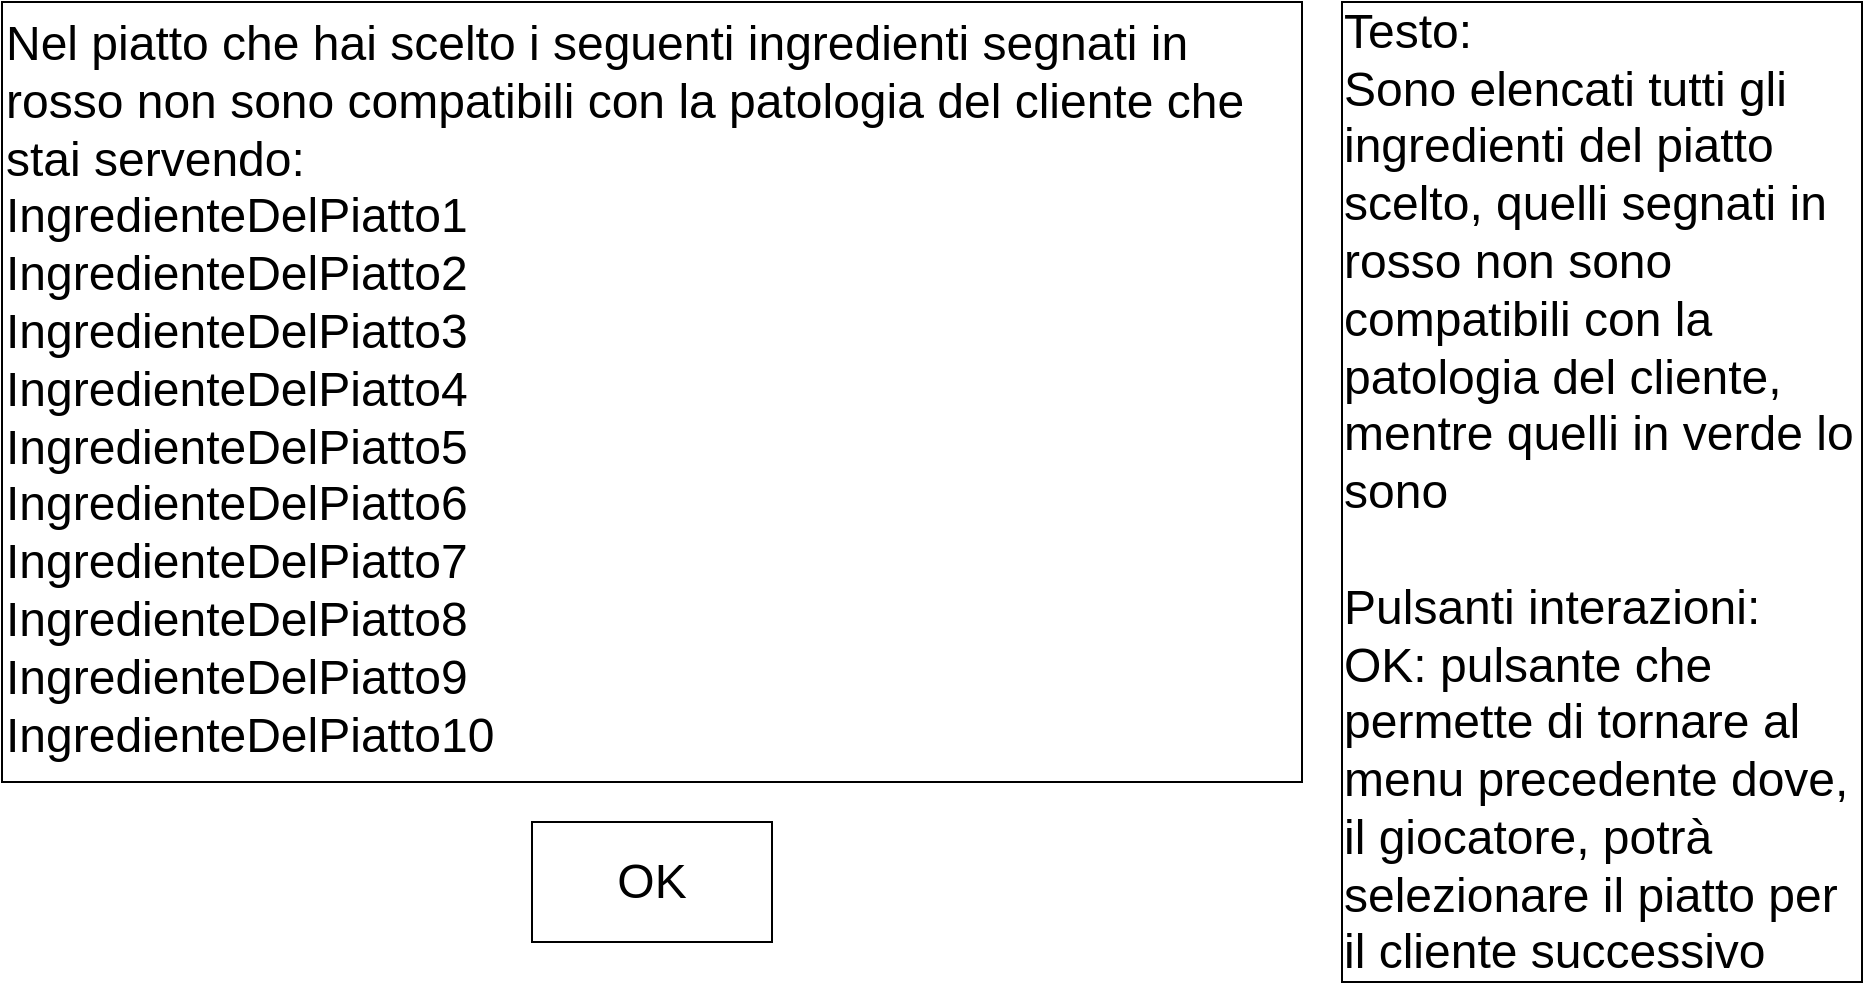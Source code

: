 <mxfile version="18.0.4" type="device"><diagram id="KmW5dFXolzAmGM5WWYf_" name="Page-1"><mxGraphModel dx="880" dy="769" grid="1" gridSize="10" guides="1" tooltips="1" connect="1" arrows="1" fold="1" page="1" pageScale="1" pageWidth="850" pageHeight="1100" math="0" shadow="0"><root><mxCell id="0"/><mxCell id="1" parent="0"/><mxCell id="rxFCVK1W3p432z6i0ZAv-1" value="Nel piatto che hai scelto i seguenti ingredienti segnati in rosso non sono compatibili con la patologia del cliente che stai servendo:&lt;br&gt;IngredienteDelPiatto1&lt;br&gt;IngredienteDelPiatto2&lt;br&gt;IngredienteDelPiatto3&lt;br&gt;IngredienteDelPiatto4&lt;br&gt;IngredienteDelPiatto5&lt;br&gt;IngredienteDelPiatto6&lt;br&gt;IngredienteDelPiatto7&lt;br&gt;IngredienteDelPiatto8&lt;br&gt;IngredienteDelPiatto9&lt;br&gt;IngredienteDelPiatto10" style="rounded=0;whiteSpace=wrap;html=1;fontSize=24;verticalAlign=top;align=left;" parent="1" vertex="1"><mxGeometry x="60" y="110" width="650" height="390" as="geometry"/></mxCell><mxCell id="rxFCVK1W3p432z6i0ZAv-2" value="OK" style="whiteSpace=wrap;html=1;fontSize=24;" parent="1" vertex="1"><mxGeometry x="325" y="520" width="120" height="60" as="geometry"/></mxCell><mxCell id="rxFCVK1W3p432z6i0ZAv-3" value="&lt;div style=&quot;text-align: left;&quot;&gt;&lt;span style=&quot;background-color: initial;&quot;&gt;Testo:&lt;/span&gt;&lt;/div&gt;&lt;div style=&quot;text-align: left;&quot;&gt;Sono elencati tutti gli ingredienti del piatto scelto, quelli segnati in rosso non sono compatibili con la patologia del cliente, mentre quelli in verde lo sono&lt;/div&gt;&lt;div style=&quot;text-align: left;&quot;&gt;&lt;span style=&quot;background-color: initial;&quot;&gt;&lt;br&gt;&lt;/span&gt;&lt;/div&gt;&lt;div style=&quot;text-align: left;&quot;&gt;&lt;span style=&quot;background-color: initial;&quot;&gt;Pulsanti interazioni:&lt;/span&gt;&lt;/div&gt;&lt;div style=&quot;text-align: left;&quot;&gt;&lt;span style=&quot;background-color: initial;&quot;&gt;OK: pulsante che permette di tornare al menu precedente dove, il giocatore, potrà selezionare il piatto per il cliente successivo&lt;/span&gt;&lt;/div&gt;" style="whiteSpace=wrap;html=1;fontSize=24;verticalAlign=middle;" parent="1" vertex="1"><mxGeometry x="730" y="110" width="260" height="490" as="geometry"/></mxCell></root></mxGraphModel></diagram></mxfile>